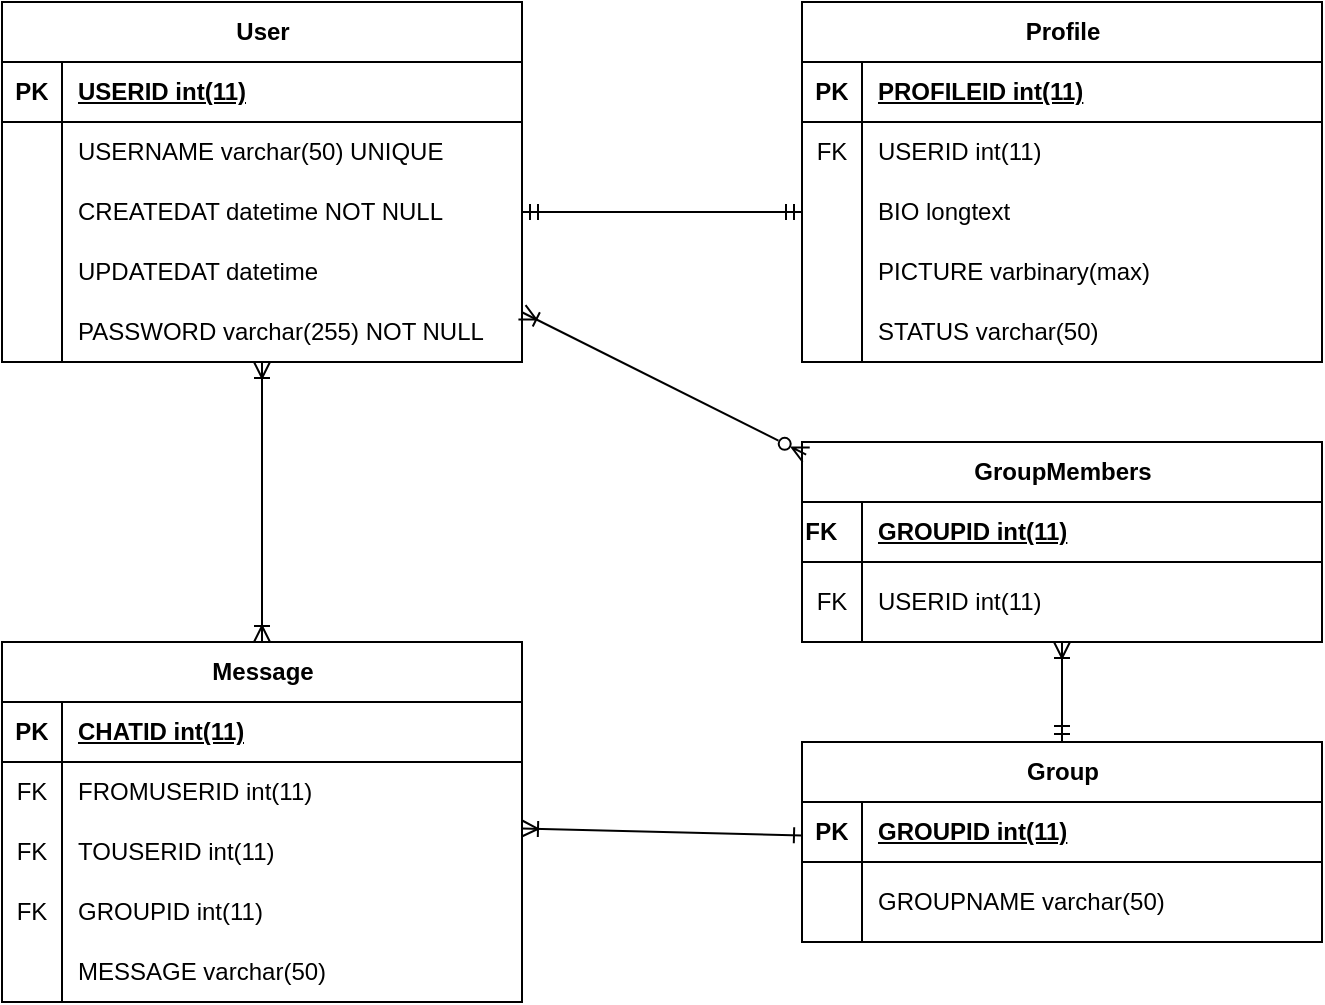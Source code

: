 <mxfile version="22.1.11" type="device">
  <diagram id="R2lEEEUBdFMjLlhIrx00" name="Page-1">
    <mxGraphModel dx="979" dy="816" grid="1" gridSize="10" guides="1" tooltips="1" connect="0" arrows="1" fold="1" page="1" pageScale="1" pageWidth="827" pageHeight="1169" math="0" shadow="0" extFonts="Permanent Marker^https://fonts.googleapis.com/css?family=Permanent+Marker">
      <root>
        <mxCell id="0" />
        <mxCell id="1" parent="0" />
        <mxCell id="Lqu6brre2ZVitz-guy1G-4" value="User" style="shape=table;startSize=30;container=1;collapsible=1;childLayout=tableLayout;fixedRows=1;rowLines=0;fontStyle=1;align=center;resizeLast=1;html=1;" parent="1" vertex="1">
          <mxGeometry x="80" y="80" width="260" height="180" as="geometry" />
        </mxCell>
        <mxCell id="Lqu6brre2ZVitz-guy1G-5" value="" style="shape=tableRow;horizontal=0;startSize=0;swimlaneHead=0;swimlaneBody=0;fillColor=none;collapsible=0;dropTarget=0;points=[[0,0.5],[1,0.5]];portConstraint=eastwest;top=0;left=0;right=0;bottom=1;" parent="Lqu6brre2ZVitz-guy1G-4" vertex="1">
          <mxGeometry y="30" width="260" height="30" as="geometry" />
        </mxCell>
        <mxCell id="Lqu6brre2ZVitz-guy1G-6" value="PK" style="shape=partialRectangle;connectable=0;fillColor=none;top=0;left=0;bottom=0;right=0;fontStyle=1;overflow=hidden;whiteSpace=wrap;html=1;" parent="Lqu6brre2ZVitz-guy1G-5" vertex="1">
          <mxGeometry width="30" height="30" as="geometry">
            <mxRectangle width="30" height="30" as="alternateBounds" />
          </mxGeometry>
        </mxCell>
        <mxCell id="Lqu6brre2ZVitz-guy1G-7" value="USERID int(11)" style="shape=partialRectangle;connectable=0;fillColor=none;top=0;left=0;bottom=0;right=0;align=left;spacingLeft=6;fontStyle=5;overflow=hidden;whiteSpace=wrap;html=1;" parent="Lqu6brre2ZVitz-guy1G-5" vertex="1">
          <mxGeometry x="30" width="230" height="30" as="geometry">
            <mxRectangle width="230" height="30" as="alternateBounds" />
          </mxGeometry>
        </mxCell>
        <mxCell id="Lqu6brre2ZVitz-guy1G-8" value="" style="shape=tableRow;horizontal=0;startSize=0;swimlaneHead=0;swimlaneBody=0;fillColor=none;collapsible=0;dropTarget=0;points=[[0,0.5],[1,0.5]];portConstraint=eastwest;top=0;left=0;right=0;bottom=0;" parent="Lqu6brre2ZVitz-guy1G-4" vertex="1">
          <mxGeometry y="60" width="260" height="30" as="geometry" />
        </mxCell>
        <mxCell id="Lqu6brre2ZVitz-guy1G-9" value="" style="shape=partialRectangle;connectable=0;fillColor=none;top=0;left=0;bottom=0;right=0;editable=1;overflow=hidden;whiteSpace=wrap;html=1;" parent="Lqu6brre2ZVitz-guy1G-8" vertex="1">
          <mxGeometry width="30" height="30" as="geometry">
            <mxRectangle width="30" height="30" as="alternateBounds" />
          </mxGeometry>
        </mxCell>
        <mxCell id="Lqu6brre2ZVitz-guy1G-10" value="USERNAME varchar(50) UNIQUE" style="shape=partialRectangle;connectable=0;fillColor=none;top=0;left=0;bottom=0;right=0;align=left;spacingLeft=6;overflow=hidden;whiteSpace=wrap;html=1;" parent="Lqu6brre2ZVitz-guy1G-8" vertex="1">
          <mxGeometry x="30" width="230" height="30" as="geometry">
            <mxRectangle width="230" height="30" as="alternateBounds" />
          </mxGeometry>
        </mxCell>
        <mxCell id="Lqu6brre2ZVitz-guy1G-11" value="" style="shape=tableRow;horizontal=0;startSize=0;swimlaneHead=0;swimlaneBody=0;fillColor=none;collapsible=0;dropTarget=0;points=[[0,0.5],[1,0.5]];portConstraint=eastwest;top=0;left=0;right=0;bottom=0;" parent="Lqu6brre2ZVitz-guy1G-4" vertex="1">
          <mxGeometry y="90" width="260" height="30" as="geometry" />
        </mxCell>
        <mxCell id="Lqu6brre2ZVitz-guy1G-12" value="" style="shape=partialRectangle;connectable=0;fillColor=none;top=0;left=0;bottom=0;right=0;editable=1;overflow=hidden;whiteSpace=wrap;html=1;" parent="Lqu6brre2ZVitz-guy1G-11" vertex="1">
          <mxGeometry width="30" height="30" as="geometry">
            <mxRectangle width="30" height="30" as="alternateBounds" />
          </mxGeometry>
        </mxCell>
        <mxCell id="Lqu6brre2ZVitz-guy1G-13" value="CREATEDAT datetime NOT NULL" style="shape=partialRectangle;connectable=0;fillColor=none;top=0;left=0;bottom=0;right=0;align=left;spacingLeft=6;overflow=hidden;whiteSpace=wrap;html=1;" parent="Lqu6brre2ZVitz-guy1G-11" vertex="1">
          <mxGeometry x="30" width="230" height="30" as="geometry">
            <mxRectangle width="230" height="30" as="alternateBounds" />
          </mxGeometry>
        </mxCell>
        <mxCell id="Lqu6brre2ZVitz-guy1G-46" value="" style="shape=tableRow;horizontal=0;startSize=0;swimlaneHead=0;swimlaneBody=0;fillColor=none;collapsible=0;dropTarget=0;points=[[0,0.5],[1,0.5]];portConstraint=eastwest;top=0;left=0;right=0;bottom=0;" parent="Lqu6brre2ZVitz-guy1G-4" vertex="1">
          <mxGeometry y="120" width="260" height="30" as="geometry" />
        </mxCell>
        <mxCell id="Lqu6brre2ZVitz-guy1G-47" value="" style="shape=partialRectangle;connectable=0;fillColor=none;top=0;left=0;bottom=0;right=0;editable=1;overflow=hidden;whiteSpace=wrap;html=1;" parent="Lqu6brre2ZVitz-guy1G-46" vertex="1">
          <mxGeometry width="30" height="30" as="geometry">
            <mxRectangle width="30" height="30" as="alternateBounds" />
          </mxGeometry>
        </mxCell>
        <mxCell id="Lqu6brre2ZVitz-guy1G-48" value="UPDATEDAT datetime" style="shape=partialRectangle;connectable=0;fillColor=none;top=0;left=0;bottom=0;right=0;align=left;spacingLeft=6;overflow=hidden;whiteSpace=wrap;html=1;" parent="Lqu6brre2ZVitz-guy1G-46" vertex="1">
          <mxGeometry x="30" width="230" height="30" as="geometry">
            <mxRectangle width="230" height="30" as="alternateBounds" />
          </mxGeometry>
        </mxCell>
        <mxCell id="Lqu6brre2ZVitz-guy1G-14" value="" style="shape=tableRow;horizontal=0;startSize=0;swimlaneHead=0;swimlaneBody=0;fillColor=none;collapsible=0;dropTarget=0;points=[[0,0.5],[1,0.5]];portConstraint=eastwest;top=0;left=0;right=0;bottom=0;" parent="Lqu6brre2ZVitz-guy1G-4" vertex="1">
          <mxGeometry y="150" width="260" height="30" as="geometry" />
        </mxCell>
        <mxCell id="Lqu6brre2ZVitz-guy1G-15" value="" style="shape=partialRectangle;connectable=0;fillColor=none;top=0;left=0;bottom=0;right=0;editable=1;overflow=hidden;whiteSpace=wrap;html=1;" parent="Lqu6brre2ZVitz-guy1G-14" vertex="1">
          <mxGeometry width="30" height="30" as="geometry">
            <mxRectangle width="30" height="30" as="alternateBounds" />
          </mxGeometry>
        </mxCell>
        <mxCell id="Lqu6brre2ZVitz-guy1G-16" value="PASSWORD varchar(255) NOT NULL" style="shape=partialRectangle;connectable=0;fillColor=none;top=0;left=0;bottom=0;right=0;align=left;spacingLeft=6;overflow=hidden;whiteSpace=wrap;html=1;" parent="Lqu6brre2ZVitz-guy1G-14" vertex="1">
          <mxGeometry x="30" width="230" height="30" as="geometry">
            <mxRectangle width="230" height="30" as="alternateBounds" />
          </mxGeometry>
        </mxCell>
        <mxCell id="Lqu6brre2ZVitz-guy1G-50" value="Profile" style="shape=table;startSize=30;container=1;collapsible=1;childLayout=tableLayout;fixedRows=1;rowLines=0;fontStyle=1;align=center;resizeLast=1;html=1;" parent="1" vertex="1">
          <mxGeometry x="480" y="80" width="260" height="180" as="geometry" />
        </mxCell>
        <mxCell id="Lqu6brre2ZVitz-guy1G-51" value="" style="shape=tableRow;horizontal=0;startSize=0;swimlaneHead=0;swimlaneBody=0;fillColor=none;collapsible=0;dropTarget=0;points=[[0,0.5],[1,0.5]];portConstraint=eastwest;top=0;left=0;right=0;bottom=1;" parent="Lqu6brre2ZVitz-guy1G-50" vertex="1">
          <mxGeometry y="30" width="260" height="30" as="geometry" />
        </mxCell>
        <mxCell id="Lqu6brre2ZVitz-guy1G-52" value="PK" style="shape=partialRectangle;connectable=0;fillColor=none;top=0;left=0;bottom=0;right=0;fontStyle=1;overflow=hidden;whiteSpace=wrap;html=1;" parent="Lqu6brre2ZVitz-guy1G-51" vertex="1">
          <mxGeometry width="30" height="30" as="geometry">
            <mxRectangle width="30" height="30" as="alternateBounds" />
          </mxGeometry>
        </mxCell>
        <mxCell id="Lqu6brre2ZVitz-guy1G-53" value="PROFILEID int(11)" style="shape=partialRectangle;connectable=0;fillColor=none;top=0;left=0;bottom=0;right=0;align=left;spacingLeft=6;fontStyle=5;overflow=hidden;whiteSpace=wrap;html=1;" parent="Lqu6brre2ZVitz-guy1G-51" vertex="1">
          <mxGeometry x="30" width="230" height="30" as="geometry">
            <mxRectangle width="230" height="30" as="alternateBounds" />
          </mxGeometry>
        </mxCell>
        <mxCell id="Lqu6brre2ZVitz-guy1G-54" value="" style="shape=tableRow;horizontal=0;startSize=0;swimlaneHead=0;swimlaneBody=0;fillColor=none;collapsible=0;dropTarget=0;points=[[0,0.5],[1,0.5]];portConstraint=eastwest;top=0;left=0;right=0;bottom=0;" parent="Lqu6brre2ZVitz-guy1G-50" vertex="1">
          <mxGeometry y="60" width="260" height="30" as="geometry" />
        </mxCell>
        <mxCell id="Lqu6brre2ZVitz-guy1G-55" value="FK&lt;br&gt;" style="shape=partialRectangle;connectable=0;fillColor=none;top=0;left=0;bottom=0;right=0;editable=1;overflow=hidden;whiteSpace=wrap;html=1;" parent="Lqu6brre2ZVitz-guy1G-54" vertex="1">
          <mxGeometry width="30" height="30" as="geometry">
            <mxRectangle width="30" height="30" as="alternateBounds" />
          </mxGeometry>
        </mxCell>
        <mxCell id="Lqu6brre2ZVitz-guy1G-56" value="USERID int(11)" style="shape=partialRectangle;connectable=0;fillColor=none;top=0;left=0;bottom=0;right=0;align=left;spacingLeft=6;overflow=hidden;whiteSpace=wrap;html=1;" parent="Lqu6brre2ZVitz-guy1G-54" vertex="1">
          <mxGeometry x="30" width="230" height="30" as="geometry">
            <mxRectangle width="230" height="30" as="alternateBounds" />
          </mxGeometry>
        </mxCell>
        <mxCell id="Lqu6brre2ZVitz-guy1G-57" value="" style="shape=tableRow;horizontal=0;startSize=0;swimlaneHead=0;swimlaneBody=0;fillColor=none;collapsible=0;dropTarget=0;points=[[0,0.5],[1,0.5]];portConstraint=eastwest;top=0;left=0;right=0;bottom=0;" parent="Lqu6brre2ZVitz-guy1G-50" vertex="1">
          <mxGeometry y="90" width="260" height="30" as="geometry" />
        </mxCell>
        <mxCell id="Lqu6brre2ZVitz-guy1G-58" value="" style="shape=partialRectangle;connectable=0;fillColor=none;top=0;left=0;bottom=0;right=0;editable=1;overflow=hidden;whiteSpace=wrap;html=1;" parent="Lqu6brre2ZVitz-guy1G-57" vertex="1">
          <mxGeometry width="30" height="30" as="geometry">
            <mxRectangle width="30" height="30" as="alternateBounds" />
          </mxGeometry>
        </mxCell>
        <mxCell id="Lqu6brre2ZVitz-guy1G-59" value="BIO longtext" style="shape=partialRectangle;connectable=0;fillColor=none;top=0;left=0;bottom=0;right=0;align=left;spacingLeft=6;overflow=hidden;whiteSpace=wrap;html=1;" parent="Lqu6brre2ZVitz-guy1G-57" vertex="1">
          <mxGeometry x="30" width="230" height="30" as="geometry">
            <mxRectangle width="230" height="30" as="alternateBounds" />
          </mxGeometry>
        </mxCell>
        <mxCell id="Lqu6brre2ZVitz-guy1G-60" value="" style="shape=tableRow;horizontal=0;startSize=0;swimlaneHead=0;swimlaneBody=0;fillColor=none;collapsible=0;dropTarget=0;points=[[0,0.5],[1,0.5]];portConstraint=eastwest;top=0;left=0;right=0;bottom=0;" parent="Lqu6brre2ZVitz-guy1G-50" vertex="1">
          <mxGeometry y="120" width="260" height="30" as="geometry" />
        </mxCell>
        <mxCell id="Lqu6brre2ZVitz-guy1G-61" value="" style="shape=partialRectangle;connectable=0;fillColor=none;top=0;left=0;bottom=0;right=0;editable=1;overflow=hidden;whiteSpace=wrap;html=1;" parent="Lqu6brre2ZVitz-guy1G-60" vertex="1">
          <mxGeometry width="30" height="30" as="geometry">
            <mxRectangle width="30" height="30" as="alternateBounds" />
          </mxGeometry>
        </mxCell>
        <mxCell id="Lqu6brre2ZVitz-guy1G-62" value="PICTURE varbinary(max)" style="shape=partialRectangle;connectable=0;fillColor=none;top=0;left=0;bottom=0;right=0;align=left;spacingLeft=6;overflow=hidden;whiteSpace=wrap;html=1;" parent="Lqu6brre2ZVitz-guy1G-60" vertex="1">
          <mxGeometry x="30" width="230" height="30" as="geometry">
            <mxRectangle width="230" height="30" as="alternateBounds" />
          </mxGeometry>
        </mxCell>
        <mxCell id="Lqu6brre2ZVitz-guy1G-63" value="" style="shape=tableRow;horizontal=0;startSize=0;swimlaneHead=0;swimlaneBody=0;fillColor=none;collapsible=0;dropTarget=0;points=[[0,0.5],[1,0.5]];portConstraint=eastwest;top=0;left=0;right=0;bottom=0;" parent="Lqu6brre2ZVitz-guy1G-50" vertex="1">
          <mxGeometry y="150" width="260" height="30" as="geometry" />
        </mxCell>
        <mxCell id="Lqu6brre2ZVitz-guy1G-64" value="" style="shape=partialRectangle;connectable=0;fillColor=none;top=0;left=0;bottom=0;right=0;editable=1;overflow=hidden;whiteSpace=wrap;html=1;" parent="Lqu6brre2ZVitz-guy1G-63" vertex="1">
          <mxGeometry width="30" height="30" as="geometry">
            <mxRectangle width="30" height="30" as="alternateBounds" />
          </mxGeometry>
        </mxCell>
        <mxCell id="Lqu6brre2ZVitz-guy1G-65" value="STATUS varchar(50)" style="shape=partialRectangle;connectable=0;fillColor=none;top=0;left=0;bottom=0;right=0;align=left;spacingLeft=6;overflow=hidden;whiteSpace=wrap;html=1;" parent="Lqu6brre2ZVitz-guy1G-63" vertex="1">
          <mxGeometry x="30" width="230" height="30" as="geometry">
            <mxRectangle width="230" height="30" as="alternateBounds" />
          </mxGeometry>
        </mxCell>
        <mxCell id="Lqu6brre2ZVitz-guy1G-67" value="Message" style="shape=table;startSize=30;container=1;collapsible=1;childLayout=tableLayout;fixedRows=1;rowLines=0;fontStyle=1;align=center;resizeLast=1;html=1;" parent="1" vertex="1">
          <mxGeometry x="80" y="400" width="260" height="180" as="geometry" />
        </mxCell>
        <mxCell id="Lqu6brre2ZVitz-guy1G-68" value="" style="shape=tableRow;horizontal=0;startSize=0;swimlaneHead=0;swimlaneBody=0;fillColor=none;collapsible=0;dropTarget=0;points=[[0,0.5],[1,0.5]];portConstraint=eastwest;top=0;left=0;right=0;bottom=1;" parent="Lqu6brre2ZVitz-guy1G-67" vertex="1">
          <mxGeometry y="30" width="260" height="30" as="geometry" />
        </mxCell>
        <mxCell id="Lqu6brre2ZVitz-guy1G-69" value="PK" style="shape=partialRectangle;connectable=0;fillColor=none;top=0;left=0;bottom=0;right=0;fontStyle=1;overflow=hidden;whiteSpace=wrap;html=1;" parent="Lqu6brre2ZVitz-guy1G-68" vertex="1">
          <mxGeometry width="30" height="30" as="geometry">
            <mxRectangle width="30" height="30" as="alternateBounds" />
          </mxGeometry>
        </mxCell>
        <mxCell id="Lqu6brre2ZVitz-guy1G-70" value="CHATID int(11)" style="shape=partialRectangle;connectable=0;fillColor=none;top=0;left=0;bottom=0;right=0;align=left;spacingLeft=6;fontStyle=5;overflow=hidden;whiteSpace=wrap;html=1;" parent="Lqu6brre2ZVitz-guy1G-68" vertex="1">
          <mxGeometry x="30" width="230" height="30" as="geometry">
            <mxRectangle width="230" height="30" as="alternateBounds" />
          </mxGeometry>
        </mxCell>
        <mxCell id="lJedLpYbEaLVbqBaaIpI-15" value="" style="shape=tableRow;horizontal=0;startSize=0;swimlaneHead=0;swimlaneBody=0;fillColor=none;collapsible=0;dropTarget=0;points=[[0,0.5],[1,0.5]];portConstraint=eastwest;top=0;left=0;right=0;bottom=0;" vertex="1" parent="Lqu6brre2ZVitz-guy1G-67">
          <mxGeometry y="60" width="260" height="30" as="geometry" />
        </mxCell>
        <mxCell id="lJedLpYbEaLVbqBaaIpI-16" value="FK" style="shape=partialRectangle;connectable=0;fillColor=none;top=0;left=0;bottom=0;right=0;editable=1;overflow=hidden;whiteSpace=wrap;html=1;" vertex="1" parent="lJedLpYbEaLVbqBaaIpI-15">
          <mxGeometry width="30" height="30" as="geometry">
            <mxRectangle width="30" height="30" as="alternateBounds" />
          </mxGeometry>
        </mxCell>
        <mxCell id="lJedLpYbEaLVbqBaaIpI-17" value="FROMUSERID int(11)" style="shape=partialRectangle;connectable=0;fillColor=none;top=0;left=0;bottom=0;right=0;align=left;spacingLeft=6;overflow=hidden;whiteSpace=wrap;html=1;" vertex="1" parent="lJedLpYbEaLVbqBaaIpI-15">
          <mxGeometry x="30" width="230" height="30" as="geometry">
            <mxRectangle width="230" height="30" as="alternateBounds" />
          </mxGeometry>
        </mxCell>
        <mxCell id="lJedLpYbEaLVbqBaaIpI-18" value="" style="shape=tableRow;horizontal=0;startSize=0;swimlaneHead=0;swimlaneBody=0;fillColor=none;collapsible=0;dropTarget=0;points=[[0,0.5],[1,0.5]];portConstraint=eastwest;top=0;left=0;right=0;bottom=0;" vertex="1" parent="Lqu6brre2ZVitz-guy1G-67">
          <mxGeometry y="90" width="260" height="30" as="geometry" />
        </mxCell>
        <mxCell id="lJedLpYbEaLVbqBaaIpI-19" value="FK" style="shape=partialRectangle;connectable=0;fillColor=none;top=0;left=0;bottom=0;right=0;editable=1;overflow=hidden;whiteSpace=wrap;html=1;" vertex="1" parent="lJedLpYbEaLVbqBaaIpI-18">
          <mxGeometry width="30" height="30" as="geometry">
            <mxRectangle width="30" height="30" as="alternateBounds" />
          </mxGeometry>
        </mxCell>
        <mxCell id="lJedLpYbEaLVbqBaaIpI-20" value="TOUSERID int(11)" style="shape=partialRectangle;connectable=0;fillColor=none;top=0;left=0;bottom=0;right=0;align=left;spacingLeft=6;overflow=hidden;whiteSpace=wrap;html=1;" vertex="1" parent="lJedLpYbEaLVbqBaaIpI-18">
          <mxGeometry x="30" width="230" height="30" as="geometry">
            <mxRectangle width="230" height="30" as="alternateBounds" />
          </mxGeometry>
        </mxCell>
        <mxCell id="Lqu6brre2ZVitz-guy1G-71" value="" style="shape=tableRow;horizontal=0;startSize=0;swimlaneHead=0;swimlaneBody=0;fillColor=none;collapsible=0;dropTarget=0;points=[[0,0.5],[1,0.5]];portConstraint=eastwest;top=0;left=0;right=0;bottom=0;" parent="Lqu6brre2ZVitz-guy1G-67" vertex="1">
          <mxGeometry y="120" width="260" height="30" as="geometry" />
        </mxCell>
        <mxCell id="Lqu6brre2ZVitz-guy1G-72" value="FK" style="shape=partialRectangle;connectable=0;fillColor=none;top=0;left=0;bottom=0;right=0;editable=1;overflow=hidden;whiteSpace=wrap;html=1;" parent="Lqu6brre2ZVitz-guy1G-71" vertex="1">
          <mxGeometry width="30" height="30" as="geometry">
            <mxRectangle width="30" height="30" as="alternateBounds" />
          </mxGeometry>
        </mxCell>
        <mxCell id="Lqu6brre2ZVitz-guy1G-73" value="GROUPID int(11)" style="shape=partialRectangle;connectable=0;fillColor=none;top=0;left=0;bottom=0;right=0;align=left;spacingLeft=6;overflow=hidden;whiteSpace=wrap;html=1;" parent="Lqu6brre2ZVitz-guy1G-71" vertex="1">
          <mxGeometry x="30" width="230" height="30" as="geometry">
            <mxRectangle width="230" height="30" as="alternateBounds" />
          </mxGeometry>
        </mxCell>
        <mxCell id="lJedLpYbEaLVbqBaaIpI-21" value="" style="shape=tableRow;horizontal=0;startSize=0;swimlaneHead=0;swimlaneBody=0;fillColor=none;collapsible=0;dropTarget=0;points=[[0,0.5],[1,0.5]];portConstraint=eastwest;top=0;left=0;right=0;bottom=0;" vertex="1" parent="Lqu6brre2ZVitz-guy1G-67">
          <mxGeometry y="150" width="260" height="30" as="geometry" />
        </mxCell>
        <mxCell id="lJedLpYbEaLVbqBaaIpI-22" value="" style="shape=partialRectangle;connectable=0;fillColor=none;top=0;left=0;bottom=0;right=0;editable=1;overflow=hidden;whiteSpace=wrap;html=1;" vertex="1" parent="lJedLpYbEaLVbqBaaIpI-21">
          <mxGeometry width="30" height="30" as="geometry">
            <mxRectangle width="30" height="30" as="alternateBounds" />
          </mxGeometry>
        </mxCell>
        <mxCell id="lJedLpYbEaLVbqBaaIpI-23" value="MESSAGE varchar(50)" style="shape=partialRectangle;connectable=0;fillColor=none;top=0;left=0;bottom=0;right=0;align=left;spacingLeft=6;overflow=hidden;whiteSpace=wrap;html=1;" vertex="1" parent="lJedLpYbEaLVbqBaaIpI-21">
          <mxGeometry x="30" width="230" height="30" as="geometry">
            <mxRectangle width="230" height="30" as="alternateBounds" />
          </mxGeometry>
        </mxCell>
        <mxCell id="Lqu6brre2ZVitz-guy1G-83" value="Group" style="shape=table;startSize=30;container=1;collapsible=1;childLayout=tableLayout;fixedRows=1;rowLines=0;fontStyle=1;align=center;resizeLast=1;html=1;" parent="1" vertex="1">
          <mxGeometry x="480" y="450" width="260" height="100" as="geometry" />
        </mxCell>
        <mxCell id="Lqu6brre2ZVitz-guy1G-84" value="" style="shape=tableRow;horizontal=0;startSize=0;swimlaneHead=0;swimlaneBody=0;fillColor=none;collapsible=0;dropTarget=0;points=[[0,0.5],[1,0.5]];portConstraint=eastwest;top=0;left=0;right=0;bottom=1;" parent="Lqu6brre2ZVitz-guy1G-83" vertex="1">
          <mxGeometry y="30" width="260" height="30" as="geometry" />
        </mxCell>
        <mxCell id="Lqu6brre2ZVitz-guy1G-85" value="PK" style="shape=partialRectangle;connectable=0;fillColor=none;top=0;left=0;bottom=0;right=0;fontStyle=1;overflow=hidden;whiteSpace=wrap;html=1;" parent="Lqu6brre2ZVitz-guy1G-84" vertex="1">
          <mxGeometry width="30" height="30" as="geometry">
            <mxRectangle width="30" height="30" as="alternateBounds" />
          </mxGeometry>
        </mxCell>
        <mxCell id="Lqu6brre2ZVitz-guy1G-86" value="GROUPID int(11)" style="shape=partialRectangle;connectable=0;fillColor=none;top=0;left=0;bottom=0;right=0;align=left;spacingLeft=6;fontStyle=5;overflow=hidden;whiteSpace=wrap;html=1;" parent="Lqu6brre2ZVitz-guy1G-84" vertex="1">
          <mxGeometry x="30" width="230" height="30" as="geometry">
            <mxRectangle width="230" height="30" as="alternateBounds" />
          </mxGeometry>
        </mxCell>
        <mxCell id="Lqu6brre2ZVitz-guy1G-87" value="" style="shape=tableRow;horizontal=0;startSize=0;swimlaneHead=0;swimlaneBody=0;fillColor=none;collapsible=0;dropTarget=0;points=[[0,0.5],[1,0.5]];portConstraint=eastwest;top=0;left=0;right=0;bottom=0;" parent="Lqu6brre2ZVitz-guy1G-83" vertex="1">
          <mxGeometry y="60" width="260" height="40" as="geometry" />
        </mxCell>
        <mxCell id="Lqu6brre2ZVitz-guy1G-88" value="&lt;br&gt;" style="shape=partialRectangle;connectable=0;fillColor=none;top=0;left=0;bottom=0;right=0;editable=1;overflow=hidden;whiteSpace=wrap;html=1;" parent="Lqu6brre2ZVitz-guy1G-87" vertex="1">
          <mxGeometry width="30" height="40" as="geometry">
            <mxRectangle width="30" height="40" as="alternateBounds" />
          </mxGeometry>
        </mxCell>
        <mxCell id="Lqu6brre2ZVitz-guy1G-89" value="GROUPNAME varchar(50)" style="shape=partialRectangle;connectable=0;fillColor=none;top=0;left=0;bottom=0;right=0;align=left;spacingLeft=6;overflow=hidden;whiteSpace=wrap;html=1;" parent="Lqu6brre2ZVitz-guy1G-87" vertex="1">
          <mxGeometry x="30" width="230" height="40" as="geometry">
            <mxRectangle width="230" height="40" as="alternateBounds" />
          </mxGeometry>
        </mxCell>
        <mxCell id="Lqu6brre2ZVitz-guy1G-119" value="" style="edgeStyle=entityRelationEdgeStyle;fontSize=12;html=1;endArrow=ERmandOne;startArrow=ERmandOne;rounded=0;" parent="1" source="Lqu6brre2ZVitz-guy1G-11" target="Lqu6brre2ZVitz-guy1G-57" edge="1">
          <mxGeometry width="100" height="100" relative="1" as="geometry">
            <mxPoint x="380" y="370" as="sourcePoint" />
            <mxPoint x="480" y="270" as="targetPoint" />
          </mxGeometry>
        </mxCell>
        <mxCell id="Lqu6brre2ZVitz-guy1G-125" value="" style="edgeStyle=none;orthogonalLoop=1;jettySize=auto;html=1;rounded=0;strokeColor=none;" parent="1" source="Lqu6brre2ZVitz-guy1G-4" target="Lqu6brre2ZVitz-guy1G-67" edge="1">
          <mxGeometry width="80" relative="1" as="geometry">
            <mxPoint x="430" y="320" as="sourcePoint" />
            <mxPoint x="510" y="320" as="targetPoint" />
            <Array as="points" />
          </mxGeometry>
        </mxCell>
        <mxCell id="Lqu6brre2ZVitz-guy1G-126" value="" style="edgeStyle=none;orthogonalLoop=1;jettySize=auto;html=1;rounded=0;startArrow=ERoneToMany;startFill=0;endArrow=ERoneToMany;endFill=0;" parent="1" source="Lqu6brre2ZVitz-guy1G-4" target="Lqu6brre2ZVitz-guy1G-67" edge="1">
          <mxGeometry width="80" relative="1" as="geometry">
            <mxPoint x="430" y="320" as="sourcePoint" />
            <mxPoint x="510" y="320" as="targetPoint" />
            <Array as="points" />
          </mxGeometry>
        </mxCell>
        <mxCell id="Lqu6brre2ZVitz-guy1G-129" value="" style="edgeStyle=none;orthogonalLoop=1;jettySize=auto;html=1;rounded=0;endArrow=ERone;endFill=0;startArrow=ERoneToMany;startFill=0;" parent="1" source="Lqu6brre2ZVitz-guy1G-67" target="Lqu6brre2ZVitz-guy1G-83" edge="1">
          <mxGeometry width="80" relative="1" as="geometry">
            <mxPoint x="410" y="370" as="sourcePoint" />
            <mxPoint x="490" y="370" as="targetPoint" />
            <Array as="points" />
          </mxGeometry>
        </mxCell>
        <mxCell id="lJedLpYbEaLVbqBaaIpI-6" value="GroupMembers" style="shape=table;startSize=30;container=1;collapsible=1;childLayout=tableLayout;fixedRows=1;rowLines=0;fontStyle=1;align=center;resizeLast=1;html=1;" vertex="1" parent="1">
          <mxGeometry x="480" y="300" width="260" height="100" as="geometry" />
        </mxCell>
        <mxCell id="lJedLpYbEaLVbqBaaIpI-7" value="" style="shape=tableRow;horizontal=0;startSize=0;swimlaneHead=0;swimlaneBody=0;fillColor=none;collapsible=0;dropTarget=0;points=[[0,0.5],[1,0.5]];portConstraint=eastwest;top=0;left=0;right=0;bottom=1;" vertex="1" parent="lJedLpYbEaLVbqBaaIpI-6">
          <mxGeometry y="30" width="260" height="30" as="geometry" />
        </mxCell>
        <mxCell id="lJedLpYbEaLVbqBaaIpI-8" value="FK&lt;span style=&quot;white-space: pre;&quot;&gt;&#x9;&lt;/span&gt;" style="shape=partialRectangle;connectable=0;fillColor=none;top=0;left=0;bottom=0;right=0;fontStyle=1;overflow=hidden;whiteSpace=wrap;html=1;" vertex="1" parent="lJedLpYbEaLVbqBaaIpI-7">
          <mxGeometry width="30" height="30" as="geometry">
            <mxRectangle width="30" height="30" as="alternateBounds" />
          </mxGeometry>
        </mxCell>
        <mxCell id="lJedLpYbEaLVbqBaaIpI-9" value="GROUPID int(11)" style="shape=partialRectangle;connectable=0;fillColor=none;top=0;left=0;bottom=0;right=0;align=left;spacingLeft=6;fontStyle=5;overflow=hidden;whiteSpace=wrap;html=1;" vertex="1" parent="lJedLpYbEaLVbqBaaIpI-7">
          <mxGeometry x="30" width="230" height="30" as="geometry">
            <mxRectangle width="230" height="30" as="alternateBounds" />
          </mxGeometry>
        </mxCell>
        <mxCell id="lJedLpYbEaLVbqBaaIpI-10" value="" style="shape=tableRow;horizontal=0;startSize=0;swimlaneHead=0;swimlaneBody=0;fillColor=none;collapsible=0;dropTarget=0;points=[[0,0.5],[1,0.5]];portConstraint=eastwest;top=0;left=0;right=0;bottom=0;" vertex="1" parent="lJedLpYbEaLVbqBaaIpI-6">
          <mxGeometry y="60" width="260" height="40" as="geometry" />
        </mxCell>
        <mxCell id="lJedLpYbEaLVbqBaaIpI-11" value="FK" style="shape=partialRectangle;connectable=0;fillColor=none;top=0;left=0;bottom=0;right=0;editable=1;overflow=hidden;whiteSpace=wrap;html=1;" vertex="1" parent="lJedLpYbEaLVbqBaaIpI-10">
          <mxGeometry width="30" height="40" as="geometry">
            <mxRectangle width="30" height="40" as="alternateBounds" />
          </mxGeometry>
        </mxCell>
        <mxCell id="lJedLpYbEaLVbqBaaIpI-12" value="USERID int(11)" style="shape=partialRectangle;connectable=0;fillColor=none;top=0;left=0;bottom=0;right=0;align=left;spacingLeft=6;overflow=hidden;whiteSpace=wrap;html=1;" vertex="1" parent="lJedLpYbEaLVbqBaaIpI-10">
          <mxGeometry x="30" width="230" height="40" as="geometry">
            <mxRectangle width="230" height="40" as="alternateBounds" />
          </mxGeometry>
        </mxCell>
        <mxCell id="lJedLpYbEaLVbqBaaIpI-13" value="" style="edgeStyle=none;orthogonalLoop=1;jettySize=auto;html=1;rounded=0;endArrow=ERoneToMany;endFill=0;startArrow=ERmandOne;startFill=0;" edge="1" parent="1" source="Lqu6brre2ZVitz-guy1G-83" target="lJedLpYbEaLVbqBaaIpI-6">
          <mxGeometry width="80" relative="1" as="geometry">
            <mxPoint x="380" y="710" as="sourcePoint" />
            <mxPoint x="460" y="710" as="targetPoint" />
            <Array as="points" />
          </mxGeometry>
        </mxCell>
        <mxCell id="lJedLpYbEaLVbqBaaIpI-14" value="" style="edgeStyle=none;orthogonalLoop=1;jettySize=auto;html=1;rounded=0;entryX=0.008;entryY=0.063;entryDx=0;entryDy=0;entryPerimeter=0;endArrow=ERzeroToMany;endFill=0;startArrow=ERoneToMany;startFill=0;" edge="1" parent="1" source="Lqu6brre2ZVitz-guy1G-4" target="lJedLpYbEaLVbqBaaIpI-6">
          <mxGeometry width="80" relative="1" as="geometry">
            <mxPoint x="380" y="260" as="sourcePoint" />
            <mxPoint x="460" y="260" as="targetPoint" />
            <Array as="points" />
          </mxGeometry>
        </mxCell>
      </root>
    </mxGraphModel>
  </diagram>
</mxfile>
